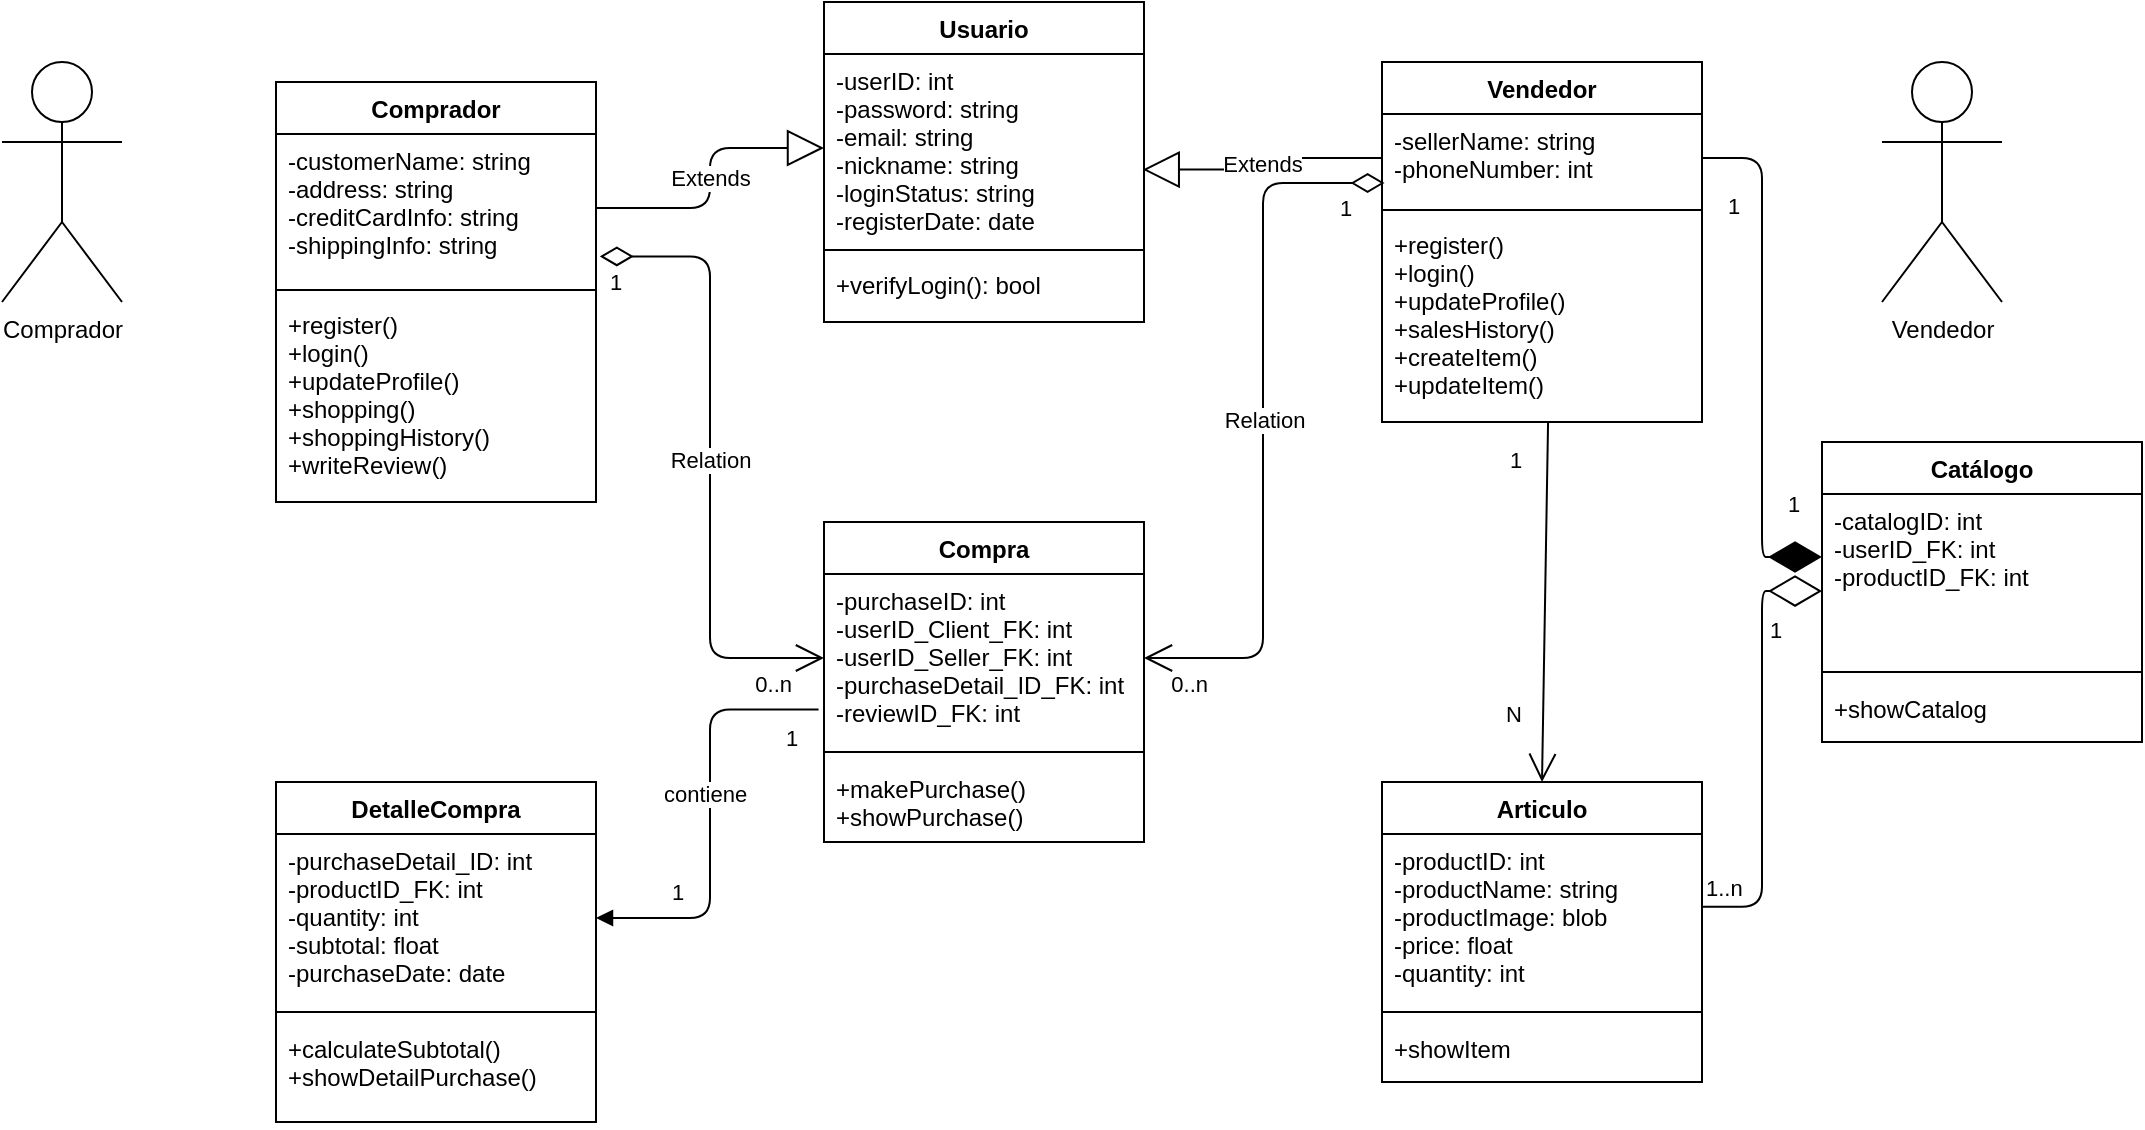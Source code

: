 <mxfile version="14.9.8" type="github"><diagram name="Page-1" id="b5b7bab2-c9e2-2cf4-8b2a-24fd1a2a6d21"><mxGraphModel dx="1865" dy="547" grid="1" gridSize="10" guides="1" tooltips="1" connect="1" arrows="1" fold="1" page="1" pageScale="1" pageWidth="827" pageHeight="1169" background="none" math="0" shadow="0"><root><mxCell id="0"/><mxCell id="1" parent="0"/><mxCell id="NQRFba9yrne1NyJjNi_C-1" value="Comprador" style="shape=umlActor;verticalLabelPosition=bottom;verticalAlign=top;html=1;" parent="1" vertex="1"><mxGeometry x="-550" y="110" width="60" height="120" as="geometry"/></mxCell><mxCell id="NQRFba9yrne1NyJjNi_C-4" value="Vendedor" style="shape=umlActor;verticalLabelPosition=bottom;verticalAlign=top;html=1;" parent="1" vertex="1"><mxGeometry x="390" y="110" width="60" height="120" as="geometry"/></mxCell><mxCell id="NQRFba9yrne1NyJjNi_C-6" value="Comprador" style="swimlane;fontStyle=1;align=center;verticalAlign=top;childLayout=stackLayout;horizontal=1;startSize=26;horizontalStack=0;resizeParent=1;resizeParentMax=0;resizeLast=0;collapsible=1;marginBottom=0;" parent="1" vertex="1"><mxGeometry x="-413" y="120" width="160" height="210" as="geometry"><mxRectangle x="630" y="10" width="100" height="26" as="alternateBounds"/></mxGeometry></mxCell><mxCell id="NQRFba9yrne1NyJjNi_C-7" value="-customerName: string&#10;-address: string&#10;-creditCardInfo: string&#10;-shippingInfo: string" style="text;strokeColor=none;fillColor=none;align=left;verticalAlign=top;spacingLeft=4;spacingRight=4;overflow=hidden;rotatable=0;points=[[0,0.5],[1,0.5]];portConstraint=eastwest;" parent="NQRFba9yrne1NyJjNi_C-6" vertex="1"><mxGeometry y="26" width="160" height="74" as="geometry"/></mxCell><mxCell id="NQRFba9yrne1NyJjNi_C-8" value="" style="line;strokeWidth=1;fillColor=none;align=left;verticalAlign=middle;spacingTop=-1;spacingLeft=3;spacingRight=3;rotatable=0;labelPosition=right;points=[];portConstraint=eastwest;" parent="NQRFba9yrne1NyJjNi_C-6" vertex="1"><mxGeometry y="100" width="160" height="8" as="geometry"/></mxCell><mxCell id="NQRFba9yrne1NyJjNi_C-9" value="+register()&#10;+login()&#10;+updateProfile()&#10;+shopping()&#10;+shoppingHistory()&#10;+writeReview()" style="text;strokeColor=none;fillColor=none;align=left;verticalAlign=top;spacingLeft=4;spacingRight=4;overflow=hidden;rotatable=0;points=[[0,0.5],[1,0.5]];portConstraint=eastwest;" parent="NQRFba9yrne1NyJjNi_C-6" vertex="1"><mxGeometry y="108" width="160" height="102" as="geometry"/></mxCell><mxCell id="NQRFba9yrne1NyJjNi_C-11" value="Vendedor" style="swimlane;fontStyle=1;align=center;verticalAlign=top;childLayout=stackLayout;horizontal=1;startSize=26;horizontalStack=0;resizeParent=1;resizeParentMax=0;resizeLast=0;collapsible=1;marginBottom=0;" parent="1" vertex="1"><mxGeometry x="140" y="110" width="160" height="180" as="geometry"><mxRectangle x="630" y="10" width="100" height="26" as="alternateBounds"/></mxGeometry></mxCell><mxCell id="NQRFba9yrne1NyJjNi_C-12" value="-sellerName: string&#10;-phoneNumber: int" style="text;strokeColor=none;fillColor=none;align=left;verticalAlign=top;spacingLeft=4;spacingRight=4;overflow=hidden;rotatable=0;points=[[0,0.5],[1,0.5]];portConstraint=eastwest;" parent="NQRFba9yrne1NyJjNi_C-11" vertex="1"><mxGeometry y="26" width="160" height="44" as="geometry"/></mxCell><mxCell id="NQRFba9yrne1NyJjNi_C-13" value="" style="line;strokeWidth=1;fillColor=none;align=left;verticalAlign=middle;spacingTop=-1;spacingLeft=3;spacingRight=3;rotatable=0;labelPosition=right;points=[];portConstraint=eastwest;" parent="NQRFba9yrne1NyJjNi_C-11" vertex="1"><mxGeometry y="70" width="160" height="8" as="geometry"/></mxCell><mxCell id="NQRFba9yrne1NyJjNi_C-14" value="+register()&#10;+login()&#10;+updateProfile()&#10;+salesHistory()&#10;+createItem()&#10;+updateItem()" style="text;strokeColor=none;fillColor=none;align=left;verticalAlign=top;spacingLeft=4;spacingRight=4;overflow=hidden;rotatable=0;points=[[0,0.5],[1,0.5]];portConstraint=eastwest;" parent="NQRFba9yrne1NyJjNi_C-11" vertex="1"><mxGeometry y="78" width="160" height="102" as="geometry"/></mxCell><mxCell id="NQRFba9yrne1NyJjNi_C-15" value="Usuario" style="swimlane;fontStyle=1;align=center;verticalAlign=top;childLayout=stackLayout;horizontal=1;startSize=26;horizontalStack=0;resizeParent=1;resizeParentMax=0;resizeLast=0;collapsible=1;marginBottom=0;" parent="1" vertex="1"><mxGeometry x="-139" y="80" width="160" height="160" as="geometry"><mxRectangle x="630" y="10" width="100" height="26" as="alternateBounds"/></mxGeometry></mxCell><mxCell id="NQRFba9yrne1NyJjNi_C-16" value="-userID: int&#10;-password: string&#10;-email: string&#10;-nickname: string&#10;-loginStatus: string&#10;-registerDate: date" style="text;strokeColor=none;fillColor=none;align=left;verticalAlign=top;spacingLeft=4;spacingRight=4;overflow=hidden;rotatable=0;points=[[0,0.5],[1,0.5]];portConstraint=eastwest;" parent="NQRFba9yrne1NyJjNi_C-15" vertex="1"><mxGeometry y="26" width="160" height="94" as="geometry"/></mxCell><mxCell id="NQRFba9yrne1NyJjNi_C-17" value="" style="line;strokeWidth=1;fillColor=none;align=left;verticalAlign=middle;spacingTop=-1;spacingLeft=3;spacingRight=3;rotatable=0;labelPosition=right;points=[];portConstraint=eastwest;" parent="NQRFba9yrne1NyJjNi_C-15" vertex="1"><mxGeometry y="120" width="160" height="8" as="geometry"/></mxCell><mxCell id="NQRFba9yrne1NyJjNi_C-18" value="+verifyLogin(): bool" style="text;strokeColor=none;fillColor=none;align=left;verticalAlign=top;spacingLeft=4;spacingRight=4;overflow=hidden;rotatable=0;points=[[0,0.5],[1,0.5]];portConstraint=eastwest;" parent="NQRFba9yrne1NyJjNi_C-15" vertex="1"><mxGeometry y="128" width="160" height="32" as="geometry"/></mxCell><mxCell id="NQRFba9yrne1NyJjNi_C-25" value="Extends" style="endArrow=block;endSize=16;endFill=0;html=1;entryX=0;entryY=0.5;entryDx=0;entryDy=0;exitX=1;exitY=0.5;exitDx=0;exitDy=0;edgeStyle=elbowEdgeStyle;" parent="1" source="NQRFba9yrne1NyJjNi_C-7" target="NQRFba9yrne1NyJjNi_C-16" edge="1"><mxGeometry width="160" relative="1" as="geometry"><mxPoint x="-200" y="205" as="sourcePoint"/><mxPoint x="-10" y="330" as="targetPoint"/></mxGeometry></mxCell><mxCell id="NQRFba9yrne1NyJjNi_C-26" value="Extends" style="endArrow=block;endSize=16;endFill=0;html=1;entryX=0.996;entryY=0.615;entryDx=0;entryDy=0;entryPerimeter=0;exitX=0;exitY=0.5;exitDx=0;exitDy=0;edgeStyle=elbowEdgeStyle;" parent="1" source="NQRFba9yrne1NyJjNi_C-12" target="NQRFba9yrne1NyJjNi_C-16" edge="1"><mxGeometry width="160" relative="1" as="geometry"><mxPoint x="-240" y="390" as="sourcePoint"/><mxPoint x="-80" y="390" as="targetPoint"/></mxGeometry></mxCell><mxCell id="NQRFba9yrne1NyJjNi_C-48" value="Compra" style="swimlane;fontStyle=1;align=center;verticalAlign=top;childLayout=stackLayout;horizontal=1;startSize=26;horizontalStack=0;resizeParent=1;resizeParentMax=0;resizeLast=0;collapsible=1;marginBottom=0;" parent="1" vertex="1"><mxGeometry x="-139" y="340" width="160" height="160" as="geometry"><mxRectangle x="630" y="10" width="100" height="26" as="alternateBounds"/></mxGeometry></mxCell><mxCell id="NQRFba9yrne1NyJjNi_C-49" value="-purchaseID: int&#10;-userID_Client_FK: int&#10;-userID_Seller_FK: int&#10;-purchaseDetail_ID_FK: int&#10;-reviewID_FK: int" style="text;strokeColor=none;fillColor=none;align=left;verticalAlign=top;spacingLeft=4;spacingRight=4;overflow=hidden;rotatable=0;points=[[0,0.5],[1,0.5]];portConstraint=eastwest;" parent="NQRFba9yrne1NyJjNi_C-48" vertex="1"><mxGeometry y="26" width="160" height="84" as="geometry"/></mxCell><mxCell id="NQRFba9yrne1NyJjNi_C-50" value="" style="line;strokeWidth=1;fillColor=none;align=left;verticalAlign=middle;spacingTop=-1;spacingLeft=3;spacingRight=3;rotatable=0;labelPosition=right;points=[];portConstraint=eastwest;" parent="NQRFba9yrne1NyJjNi_C-48" vertex="1"><mxGeometry y="110" width="160" height="10" as="geometry"/></mxCell><mxCell id="NQRFba9yrne1NyJjNi_C-51" value="+makePurchase()&#10;+showPurchase()" style="text;strokeColor=none;fillColor=none;align=left;verticalAlign=top;spacingLeft=4;spacingRight=4;overflow=hidden;rotatable=0;points=[[0,0.5],[1,0.5]];portConstraint=eastwest;" parent="NQRFba9yrne1NyJjNi_C-48" vertex="1"><mxGeometry y="120" width="160" height="40" as="geometry"/></mxCell><mxCell id="NQRFba9yrne1NyJjNi_C-52" value="1" style="edgeLabel;resizable=0;html=1;align=left;verticalAlign=top;" parent="1" connectable="0" vertex="1"><mxGeometry x="260.0" y="339.998" as="geometry"><mxPoint x="81" y="-22" as="offset"/></mxGeometry></mxCell><mxCell id="NQRFba9yrne1NyJjNi_C-53" value="" style="endArrow=open;endFill=1;endSize=12;html=1;entryX=0.5;entryY=0;entryDx=0;entryDy=0;exitX=0.519;exitY=0.998;exitDx=0;exitDy=0;exitPerimeter=0;" parent="1" source="NQRFba9yrne1NyJjNi_C-14" target="NQRFba9yrne1NyJjNi_C-76" edge="1"><mxGeometry width="160" relative="1" as="geometry"><mxPoint x="70" y="400" as="sourcePoint"/><mxPoint x="180" y="470" as="targetPoint"/></mxGeometry></mxCell><mxCell id="NQRFba9yrne1NyJjNi_C-54" value="1" style="edgeLabel;resizable=0;html=1;align=left;verticalAlign=top;" parent="1" connectable="0" vertex="1"><mxGeometry x="190.0" y="289.998" as="geometry"><mxPoint x="12" y="6" as="offset"/></mxGeometry></mxCell><mxCell id="NQRFba9yrne1NyJjNi_C-55" value="N" style="edgeLabel;resizable=0;html=1;align=left;verticalAlign=top;" parent="1" connectable="0" vertex="1"><mxGeometry x="190.0" y="439.998" as="geometry"><mxPoint x="10" y="-17" as="offset"/></mxGeometry></mxCell><mxCell id="NQRFba9yrne1NyJjNi_C-56" value="DetalleCompra" style="swimlane;fontStyle=1;align=center;verticalAlign=top;childLayout=stackLayout;horizontal=1;startSize=26;horizontalStack=0;resizeParent=1;resizeParentMax=0;resizeLast=0;collapsible=1;marginBottom=0;" parent="1" vertex="1"><mxGeometry x="-413" y="470" width="160" height="170" as="geometry"><mxRectangle x="630" y="10" width="100" height="26" as="alternateBounds"/></mxGeometry></mxCell><mxCell id="NQRFba9yrne1NyJjNi_C-57" value="-purchaseDetail_ID: int&#10;-productID_FK: int&#10;-quantity: int&#10;-subtotal: float&#10;-purchaseDate: date" style="text;strokeColor=none;fillColor=none;align=left;verticalAlign=top;spacingLeft=4;spacingRight=4;overflow=hidden;rotatable=0;points=[[0,0.5],[1,0.5]];portConstraint=eastwest;" parent="NQRFba9yrne1NyJjNi_C-56" vertex="1"><mxGeometry y="26" width="160" height="84" as="geometry"/></mxCell><mxCell id="NQRFba9yrne1NyJjNi_C-58" value="" style="line;strokeWidth=1;fillColor=none;align=left;verticalAlign=middle;spacingTop=-1;spacingLeft=3;spacingRight=3;rotatable=0;labelPosition=right;points=[];portConstraint=eastwest;" parent="NQRFba9yrne1NyJjNi_C-56" vertex="1"><mxGeometry y="110" width="160" height="10" as="geometry"/></mxCell><mxCell id="NQRFba9yrne1NyJjNi_C-59" value="+calculateSubtotal()&#10;+showDetailPurchase()" style="text;strokeColor=none;fillColor=none;align=left;verticalAlign=top;spacingLeft=4;spacingRight=4;overflow=hidden;rotatable=0;points=[[0,0.5],[1,0.5]];portConstraint=eastwest;" parent="NQRFba9yrne1NyJjNi_C-56" vertex="1"><mxGeometry y="120" width="160" height="50" as="geometry"/></mxCell><mxCell id="NQRFba9yrne1NyJjNi_C-61" value="Relation" style="endArrow=open;html=1;endSize=12;startArrow=diamondThin;startSize=14;startFill=0;edgeStyle=orthogonalEdgeStyle;entryX=1;entryY=0.5;entryDx=0;entryDy=0;exitX=0.008;exitY=0.784;exitDx=0;exitDy=0;exitPerimeter=0;" parent="1" source="NQRFba9yrne1NyJjNi_C-12" target="NQRFba9yrne1NyJjNi_C-49" edge="1"><mxGeometry relative="1" as="geometry"><mxPoint x="-60" y="330" as="sourcePoint"/><mxPoint x="100" y="330" as="targetPoint"/></mxGeometry></mxCell><mxCell id="NQRFba9yrne1NyJjNi_C-62" value="1" style="edgeLabel;resizable=0;html=1;align=left;verticalAlign=top;" parent="NQRFba9yrne1NyJjNi_C-61" connectable="0" vertex="1"><mxGeometry x="-1" relative="1" as="geometry"><mxPoint x="-24" as="offset"/></mxGeometry></mxCell><mxCell id="NQRFba9yrne1NyJjNi_C-63" value="0..n" style="edgeLabel;resizable=0;html=1;align=right;verticalAlign=top;" parent="NQRFba9yrne1NyJjNi_C-61" connectable="0" vertex="1"><mxGeometry x="1" relative="1" as="geometry"><mxPoint x="33" as="offset"/></mxGeometry></mxCell><mxCell id="NQRFba9yrne1NyJjNi_C-64" value="Relation" style="endArrow=open;html=1;endSize=12;startArrow=diamondThin;startSize=14;startFill=0;edgeStyle=orthogonalEdgeStyle;entryX=0;entryY=0.5;entryDx=0;entryDy=0;exitX=1.012;exitY=0.827;exitDx=0;exitDy=0;exitPerimeter=0;" parent="1" source="NQRFba9yrne1NyJjNi_C-7" target="NQRFba9yrne1NyJjNi_C-49" edge="1"><mxGeometry relative="1" as="geometry"><mxPoint x="-160" y="250" as="sourcePoint"/><mxPoint x="-170" y="430.0" as="targetPoint"/></mxGeometry></mxCell><mxCell id="NQRFba9yrne1NyJjNi_C-65" value="1" style="edgeLabel;resizable=0;html=1;align=left;verticalAlign=top;" parent="NQRFba9yrne1NyJjNi_C-64" connectable="0" vertex="1"><mxGeometry x="-1" relative="1" as="geometry"><mxPoint x="3" as="offset"/></mxGeometry></mxCell><mxCell id="NQRFba9yrne1NyJjNi_C-66" value="0..n" style="edgeLabel;resizable=0;html=1;align=right;verticalAlign=top;" parent="NQRFba9yrne1NyJjNi_C-64" connectable="0" vertex="1"><mxGeometry x="1" relative="1" as="geometry"><mxPoint x="-16" as="offset"/></mxGeometry></mxCell><mxCell id="NQRFba9yrne1NyJjNi_C-67" value="" style="endArrow=diamondThin;endFill=0;endSize=24;html=1;exitX=1;exitY=0.433;exitDx=0;exitDy=0;exitPerimeter=0;entryX=0;entryY=0.815;entryDx=0;entryDy=0;entryPerimeter=0;edgeStyle=elbowEdgeStyle;" parent="1" edge="1"><mxGeometry width="160" relative="1" as="geometry"><mxPoint x="300" y="532.372" as="sourcePoint"/><mxPoint x="360" y="374.51" as="targetPoint"/></mxGeometry></mxCell><mxCell id="NQRFba9yrne1NyJjNi_C-68" value="" style="endArrow=diamondThin;endFill=1;endSize=24;html=1;entryX=0;entryY=0.5;entryDx=0;entryDy=0;edgeStyle=elbowEdgeStyle;" parent="1" source="NQRFba9yrne1NyJjNi_C-12" edge="1"><mxGeometry width="160" relative="1" as="geometry"><mxPoint x="150" y="340" as="sourcePoint"/><mxPoint x="360" y="357.5" as="targetPoint"/></mxGeometry></mxCell><mxCell id="NQRFba9yrne1NyJjNi_C-70" value="1..n" style="edgeLabel;resizable=0;html=1;align=left;verticalAlign=top;" parent="1" connectable="0" vertex="1"><mxGeometry x="300.0" y="509.998" as="geometry"/></mxCell><mxCell id="NQRFba9yrne1NyJjNi_C-71" value="1" style="edgeLabel;resizable=0;html=1;align=left;verticalAlign=top;" parent="1" connectable="0" vertex="1"><mxGeometry x="230.0" y="169.998" as="geometry"><mxPoint x="81" y="-1" as="offset"/></mxGeometry></mxCell><mxCell id="NQRFba9yrne1NyJjNi_C-73" value="contiene" style="endArrow=block;endFill=1;html=1;edgeStyle=orthogonalEdgeStyle;align=left;verticalAlign=top;exitX=-0.017;exitY=0.806;exitDx=0;exitDy=0;exitPerimeter=0;" parent="1" source="NQRFba9yrne1NyJjNi_C-49" target="NQRFba9yrne1NyJjNi_C-57" edge="1"><mxGeometry x="-0.227" y="-25" relative="1" as="geometry"><mxPoint x="-160" y="570" as="sourcePoint"/><mxPoint y="570" as="targetPoint"/><mxPoint as="offset"/></mxGeometry></mxCell><mxCell id="NQRFba9yrne1NyJjNi_C-74" value="1" style="edgeLabel;resizable=0;html=1;align=left;verticalAlign=bottom;" parent="NQRFba9yrne1NyJjNi_C-73" connectable="0" vertex="1"><mxGeometry x="-1" relative="1" as="geometry"><mxPoint x="-18" y="23" as="offset"/></mxGeometry></mxCell><mxCell id="NQRFba9yrne1NyJjNi_C-76" value="Articulo" style="swimlane;fontStyle=1;align=center;verticalAlign=top;childLayout=stackLayout;horizontal=1;startSize=26;horizontalStack=0;resizeParent=1;resizeParentMax=0;resizeLast=0;collapsible=1;marginBottom=0;" parent="1" vertex="1"><mxGeometry x="140" y="470" width="160" height="150" as="geometry"><mxRectangle x="630" y="10" width="100" height="26" as="alternateBounds"/></mxGeometry></mxCell><mxCell id="NQRFba9yrne1NyJjNi_C-77" value="-productID: int&#10;-productName: string&#10;-productImage: blob&#10;-price: float&#10;-quantity: int" style="text;strokeColor=none;fillColor=none;align=left;verticalAlign=top;spacingLeft=4;spacingRight=4;overflow=hidden;rotatable=0;points=[[0,0.5],[1,0.5]];portConstraint=eastwest;" parent="NQRFba9yrne1NyJjNi_C-76" vertex="1"><mxGeometry y="26" width="160" height="84" as="geometry"/></mxCell><mxCell id="NQRFba9yrne1NyJjNi_C-78" value="" style="line;strokeWidth=1;fillColor=none;align=left;verticalAlign=middle;spacingTop=-1;spacingLeft=3;spacingRight=3;rotatable=0;labelPosition=right;points=[];portConstraint=eastwest;" parent="NQRFba9yrne1NyJjNi_C-76" vertex="1"><mxGeometry y="110" width="160" height="10" as="geometry"/></mxCell><mxCell id="NQRFba9yrne1NyJjNi_C-79" value="+showItem" style="text;strokeColor=none;fillColor=none;align=left;verticalAlign=top;spacingLeft=4;spacingRight=4;overflow=hidden;rotatable=0;points=[[0,0.5],[1,0.5]];portConstraint=eastwest;" parent="NQRFba9yrne1NyJjNi_C-76" vertex="1"><mxGeometry y="120" width="160" height="30" as="geometry"/></mxCell><mxCell id="NQRFba9yrne1NyJjNi_C-83" value="Catálogo" style="swimlane;fontStyle=1;align=center;verticalAlign=top;childLayout=stackLayout;horizontal=1;startSize=26;horizontalStack=0;resizeParent=1;resizeParentMax=0;resizeLast=0;collapsible=1;marginBottom=0;" parent="1" vertex="1"><mxGeometry x="360" y="300" width="160" height="150" as="geometry"><mxRectangle x="630" y="10" width="100" height="26" as="alternateBounds"/></mxGeometry></mxCell><mxCell id="NQRFba9yrne1NyJjNi_C-84" value="-catalogID: int&#10;-userID_FK: int&#10;-productID_FK: int" style="text;strokeColor=none;fillColor=none;align=left;verticalAlign=top;spacingLeft=4;spacingRight=4;overflow=hidden;rotatable=0;points=[[0,0.5],[1,0.5]];portConstraint=eastwest;" parent="NQRFba9yrne1NyJjNi_C-83" vertex="1"><mxGeometry y="26" width="160" height="84" as="geometry"/></mxCell><mxCell id="NQRFba9yrne1NyJjNi_C-85" value="" style="line;strokeWidth=1;fillColor=none;align=left;verticalAlign=middle;spacingTop=-1;spacingLeft=3;spacingRight=3;rotatable=0;labelPosition=right;points=[];portConstraint=eastwest;" parent="NQRFba9yrne1NyJjNi_C-83" vertex="1"><mxGeometry y="110" width="160" height="10" as="geometry"/></mxCell><mxCell id="NQRFba9yrne1NyJjNi_C-86" value="+showCatalog" style="text;strokeColor=none;fillColor=none;align=left;verticalAlign=top;spacingLeft=4;spacingRight=4;overflow=hidden;rotatable=0;points=[[0,0.5],[1,0.5]];portConstraint=eastwest;" parent="NQRFba9yrne1NyJjNi_C-83" vertex="1"><mxGeometry y="120" width="160" height="30" as="geometry"/></mxCell><mxCell id="NQRFba9yrne1NyJjNi_C-88" value="1" style="edgeLabel;resizable=0;html=1;align=left;verticalAlign=top;" parent="1" connectable="0" vertex="1"><mxGeometry x="320.0" y="374.998" as="geometry"><mxPoint x="12" y="6" as="offset"/></mxGeometry></mxCell><mxCell id="NQRFba9yrne1NyJjNi_C-89" value="1" style="edgeLabel;resizable=0;html=1;align=left;verticalAlign=bottom;" parent="1" connectable="0" vertex="1"><mxGeometry x="-130.0" y="460.004" as="geometry"><mxPoint x="-87" y="73" as="offset"/></mxGeometry></mxCell></root></mxGraphModel></diagram></mxfile>